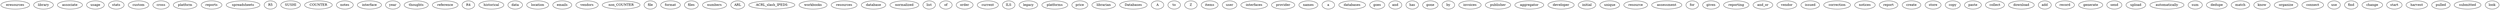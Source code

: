 digraph erd_and_classes {
    // Nouns: Classes or Attributes
    eresources library associate
    usage stats
    custom cross platform reports
    spreadsheets
    R5 SUSHI
    COUNTER reports
    notes
    interface
    year
    thoughts
    reference
    R4 reports
    historical usage data
    location
    emails
    vendors
    COUNTER stats
    non_COUNTER usage stats
    file format
    files
    eresources usage numbers
    ARL
    ACRL_slash_IPEDS
    workbooks
    numbers
    resources
    SUSHI reports
    database
    normalized list of resources
    order numbers
    current ILS
    legacy ILS
    platforms
    resources
    price data
    eresources librarian
    Databases A to Z
    Databases A to Z items
    user interfaces
    provider
    list
    names a databases goes and has gone by
    databases 
    invoices
    publisher platform
    aggregator
    database developer
    initial database data
    unique resource list
    assessment librarian
    data for a given reporting year
    platform and_or vendor issued correction notices
    report

    //Verbs: Methods
    create
    store
    copy
    paste
    collect
    download
    add notes
    record
    generate emails
    send
    upload
    automatically sum
    dedupe
    match
    add
    know
    organize
    has gone by
    connect
    use
    find
    change
    start
    harvest
    pulled
    submitted
    look
}